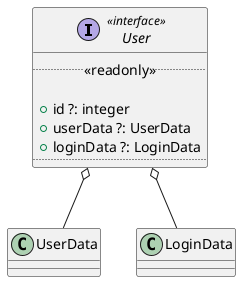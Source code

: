 @startuml User Diagram
interface User <<interface>> {
  ..<<readonly>>..

  + id ?: integer
  + userData ?: UserData
  + loginData ?: LoginData
  ....
}

User o-- UserData
User o-- LoginData
@enduml
